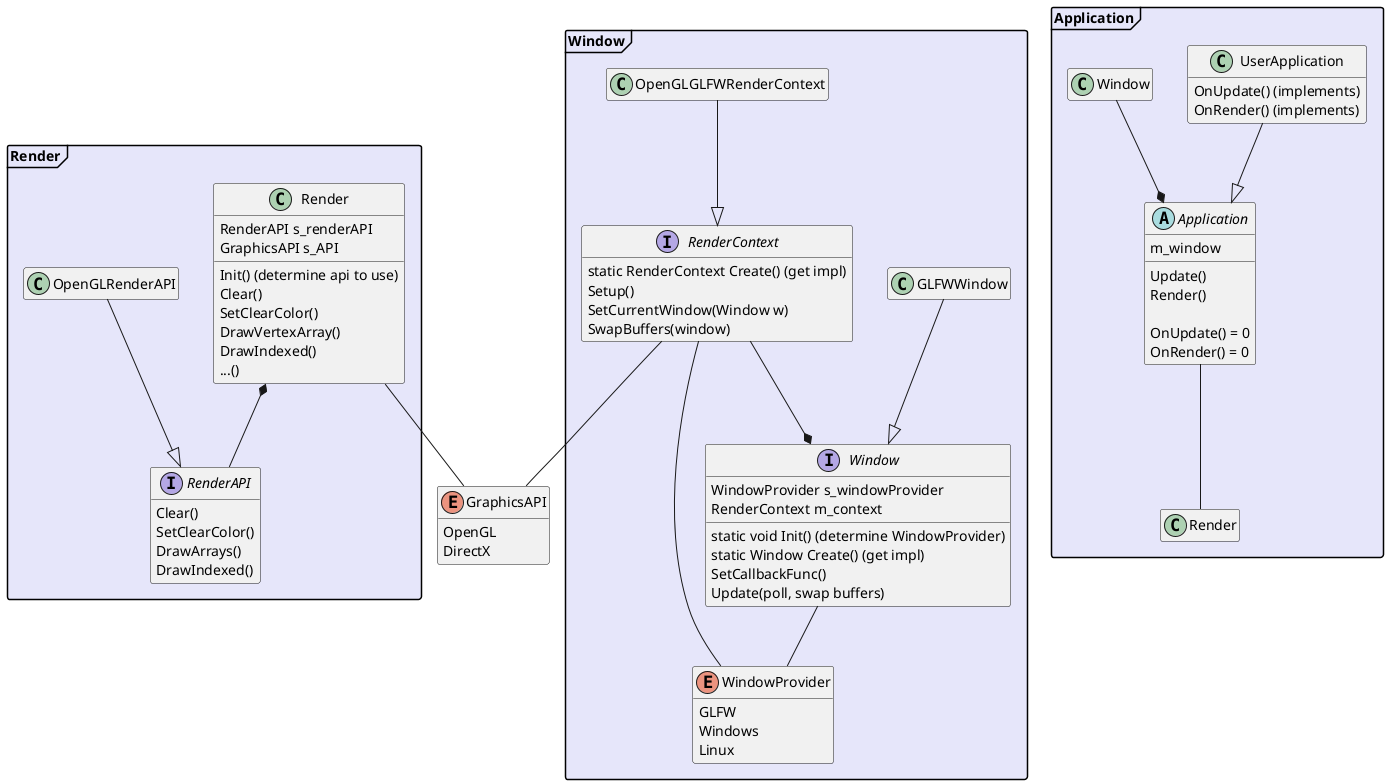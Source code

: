 @startuml RendererAndWindow

hide empty members
hide empty methods
skinparam packageStyle Frame
skinparam PackageBackgroundColor Lavender


enum GraphicsAPI {
        OpenGL    
        DirectX
    }


package Render {
    interface RenderAPI {
        Clear()
        SetClearColor()
        DrawArrays()
        DrawIndexed()
    }

    OpenGLRenderAPI --|> RenderAPI

    class Render {
        RenderAPI s_renderAPI
        GraphicsAPI s_API
        Init() (determine api to use)
        Clear()
        SetClearColor()
        DrawVertexArray()
        DrawIndexed()
        ...()
    }

    Render -- GraphicsAPI
    Render *-- RenderAPI
}


package Window {
    enum WindowProvider {
        GLFW
        Windows
        Linux
    }

    interface Window {
        WindowProvider s_windowProvider
        RenderContext m_context
        static void Init() (determine WindowProvider)
        static Window Create() (get impl)
        SetCallbackFunc()
        Update(poll, swap buffers)
    }

    GLFWWindow --|> Window

    interface RenderContext {
        static RenderContext Create() (get impl)
        Setup()
        SetCurrentWindow(Window w)
        SwapBuffers(window)
    }

    OpenGLGLFWRenderContext --|> RenderContext
    RenderContext --* Window
    Window -- WindowProvider
    RenderContext -- WindowProvider
    RenderContext -- GraphicsAPI
}


package Application {
    abstract class Application {
        m_window

        Update()
        Render()

        OnUpdate() = 0
        OnRender() = 0
    }

    class UserApplication {
        OnUpdate() (implements)
        OnRender() (implements)
    }

    UserApplication --|> Application
    Window --* Application
    Application -- Render
}




@enduml


